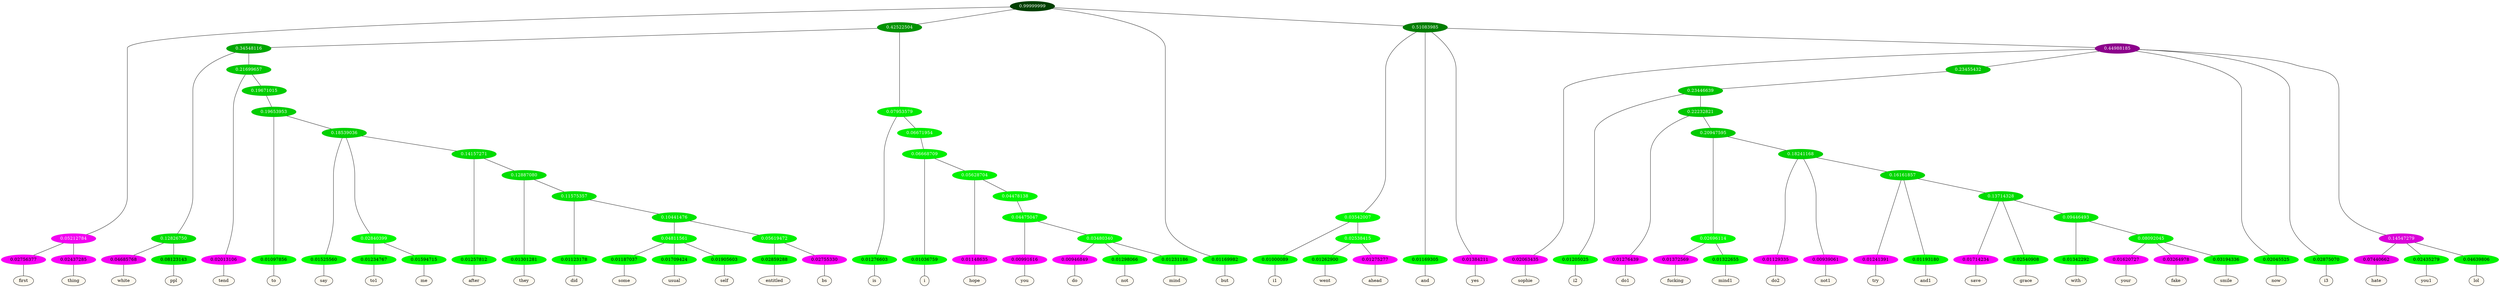 graph {
	node [format=png height=0.15 nodesep=0.001 ordering=out overlap=prism overlap_scaling=0.01 ranksep=0.001 ratio=0.2 style=filled width=0.15]
	{
		rank=same
		a_w_5 [label=first color=black fillcolor=floralwhite style="filled,solid"]
		a_w_6 [label=thing color=black fillcolor=floralwhite style="filled,solid"]
		a_w_24 [label=white color=black fillcolor=floralwhite style="filled,solid"]
		a_w_25 [label=ppl color=black fillcolor=floralwhite style="filled,solid"]
		a_w_26 [label=tend color=black fillcolor=floralwhite style="filled,solid"]
		a_w_40 [label=to color=black fillcolor=floralwhite style="filled,solid"]
		a_w_46 [label=say color=black fillcolor=floralwhite style="filled,solid"]
		a_w_52 [label=to1 color=black fillcolor=floralwhite style="filled,solid"]
		a_w_53 [label=me color=black fillcolor=floralwhite style="filled,solid"]
		a_w_54 [label=after color=black fillcolor=floralwhite style="filled,solid"]
		a_w_63 [label=they color=black fillcolor=floralwhite style="filled,solid"]
		a_w_71 [label=did color=black fillcolor=floralwhite style="filled,solid"]
		a_w_80 [label=some color=black fillcolor=floralwhite style="filled,solid"]
		a_w_81 [label=usual color=black fillcolor=floralwhite style="filled,solid"]
		a_w_82 [label=self color=black fillcolor=floralwhite style="filled,solid"]
		a_w_83 [label=entitled color=black fillcolor=floralwhite style="filled,solid"]
		a_w_84 [label=bs color=black fillcolor=floralwhite style="filled,solid"]
		a_w_15 [label=is color=black fillcolor=floralwhite style="filled,solid"]
		a_w_36 [label=i color=black fillcolor=floralwhite style="filled,solid"]
		a_w_42 [label=hope color=black fillcolor=floralwhite style="filled,solid"]
		a_w_56 [label=you color=black fillcolor=floralwhite style="filled,solid"]
		a_w_65 [label=do color=black fillcolor=floralwhite style="filled,solid"]
		a_w_66 [label=not color=black fillcolor=floralwhite style="filled,solid"]
		a_w_67 [label=mind color=black fillcolor=floralwhite style="filled,solid"]
		a_w_3 [label=but color=black fillcolor=floralwhite style="filled,solid"]
		a_w_17 [label=i1 color=black fillcolor=floralwhite style="filled,solid"]
		a_w_29 [label=went color=black fillcolor=floralwhite style="filled,solid"]
		a_w_30 [label=ahead color=black fillcolor=floralwhite style="filled,solid"]
		a_w_10 [label=and color=black fillcolor=floralwhite style="filled,solid"]
		a_w_11 [label=yes color=black fillcolor=floralwhite style="filled,solid"]
		a_w_19 [label=sophie color=black fillcolor=floralwhite style="filled,solid"]
		a_w_38 [label=i2 color=black fillcolor=floralwhite style="filled,solid"]
		a_w_44 [label=do1 color=black fillcolor=floralwhite style="filled,solid"]
		a_w_58 [label=fucking color=black fillcolor=floralwhite style="filled,solid"]
		a_w_59 [label=mind1 color=black fillcolor=floralwhite style="filled,solid"]
		a_w_60 [label=do2 color=black fillcolor=floralwhite style="filled,solid"]
		a_w_61 [label=not1 color=black fillcolor=floralwhite style="filled,solid"]
		a_w_68 [label=try color=black fillcolor=floralwhite style="filled,solid"]
		a_w_69 [label=and1 color=black fillcolor=floralwhite style="filled,solid"]
		a_w_73 [label=save color=black fillcolor=floralwhite style="filled,solid"]
		a_w_74 [label=grace color=black fillcolor=floralwhite style="filled,solid"]
		a_w_78 [label=with color=black fillcolor=floralwhite style="filled,solid"]
		a_w_85 [label=your color=black fillcolor=floralwhite style="filled,solid"]
		a_w_86 [label=fake color=black fillcolor=floralwhite style="filled,solid"]
		a_w_87 [label=smile color=black fillcolor=floralwhite style="filled,solid"]
		a_w_21 [label=now color=black fillcolor=floralwhite style="filled,solid"]
		a_w_22 [label=i3 color=black fillcolor=floralwhite style="filled,solid"]
		a_w_32 [label=hate color=black fillcolor=floralwhite style="filled,solid"]
		a_w_33 [label=you1 color=black fillcolor=floralwhite style="filled,solid"]
		a_w_34 [label=lol color=black fillcolor=floralwhite style="filled,solid"]
	}
	a_n_5 -- a_w_5
	a_n_6 -- a_w_6
	a_n_24 -- a_w_24
	a_n_25 -- a_w_25
	a_n_26 -- a_w_26
	a_n_40 -- a_w_40
	a_n_46 -- a_w_46
	a_n_52 -- a_w_52
	a_n_53 -- a_w_53
	a_n_54 -- a_w_54
	a_n_63 -- a_w_63
	a_n_71 -- a_w_71
	a_n_80 -- a_w_80
	a_n_81 -- a_w_81
	a_n_82 -- a_w_82
	a_n_83 -- a_w_83
	a_n_84 -- a_w_84
	a_n_15 -- a_w_15
	a_n_36 -- a_w_36
	a_n_42 -- a_w_42
	a_n_56 -- a_w_56
	a_n_65 -- a_w_65
	a_n_66 -- a_w_66
	a_n_67 -- a_w_67
	a_n_3 -- a_w_3
	a_n_17 -- a_w_17
	a_n_29 -- a_w_29
	a_n_30 -- a_w_30
	a_n_10 -- a_w_10
	a_n_11 -- a_w_11
	a_n_19 -- a_w_19
	a_n_38 -- a_w_38
	a_n_44 -- a_w_44
	a_n_58 -- a_w_58
	a_n_59 -- a_w_59
	a_n_60 -- a_w_60
	a_n_61 -- a_w_61
	a_n_68 -- a_w_68
	a_n_69 -- a_w_69
	a_n_73 -- a_w_73
	a_n_74 -- a_w_74
	a_n_78 -- a_w_78
	a_n_85 -- a_w_85
	a_n_86 -- a_w_86
	a_n_87 -- a_w_87
	a_n_21 -- a_w_21
	a_n_22 -- a_w_22
	a_n_32 -- a_w_32
	a_n_33 -- a_w_33
	a_n_34 -- a_w_34
	{
		rank=same
		a_n_5 [label=0.02756377 color="0.835 1.000 0.972" fontcolor=black]
		a_n_6 [label=0.02437285 color="0.835 1.000 0.976" fontcolor=black]
		a_n_24 [label=0.04685768 color="0.835 1.000 0.953" fontcolor=black]
		a_n_25 [label=0.08123143 color="0.334 1.000 0.919" fontcolor=black]
		a_n_26 [label=0.02013106 color="0.835 1.000 0.980" fontcolor=black]
		a_n_40 [label=0.01097856 color="0.334 1.000 0.989" fontcolor=black]
		a_n_46 [label=0.01525560 color="0.334 1.000 0.985" fontcolor=black]
		a_n_52 [label=0.01234767 color="0.334 1.000 0.988" fontcolor=black]
		a_n_53 [label=0.01594715 color="0.334 1.000 0.984" fontcolor=black]
		a_n_54 [label=0.01257812 color="0.334 1.000 0.987" fontcolor=black]
		a_n_63 [label=0.01301281 color="0.334 1.000 0.987" fontcolor=black]
		a_n_71 [label=0.01123178 color="0.334 1.000 0.989" fontcolor=black]
		a_n_80 [label=0.01187037 color="0.334 1.000 0.988" fontcolor=black]
		a_n_81 [label=0.01709424 color="0.334 1.000 0.983" fontcolor=black]
		a_n_82 [label=0.01905603 color="0.334 1.000 0.981" fontcolor=black]
		a_n_83 [label=0.02859288 color="0.334 1.000 0.971" fontcolor=black]
		a_n_84 [label=0.02755330 color="0.835 1.000 0.972" fontcolor=black]
		a_n_15 [label=0.01276603 color="0.334 1.000 0.987" fontcolor=black]
		a_n_36 [label=0.01036759 color="0.334 1.000 0.990" fontcolor=black]
		a_n_42 [label=0.01148635 color="0.835 1.000 0.989" fontcolor=black]
		a_n_56 [label=0.00991616 color="0.835 1.000 0.990" fontcolor=black]
		a_n_65 [label=0.00946849 color="0.835 1.000 0.991" fontcolor=black]
		a_n_66 [label=0.01298066 color="0.334 1.000 0.987" fontcolor=black]
		a_n_67 [label=0.01231186 color="0.334 1.000 0.988" fontcolor=black]
		a_n_3 [label=0.01169982 color="0.334 1.000 0.988" fontcolor=black]
		a_n_17 [label=0.01000089 color="0.334 1.000 0.990" fontcolor=black]
		a_n_29 [label=0.01262900 color="0.334 1.000 0.987" fontcolor=black]
		a_n_30 [label=0.01275277 color="0.835 1.000 0.987" fontcolor=black]
		a_n_10 [label=0.01169305 color="0.334 1.000 0.988" fontcolor=black]
		a_n_11 [label=0.01384211 color="0.835 1.000 0.986" fontcolor=black]
		a_n_19 [label=0.02063435 color="0.835 1.000 0.979" fontcolor=black]
		a_n_38 [label=0.01205025 color="0.334 1.000 0.988" fontcolor=black]
		a_n_44 [label=0.01276439 color="0.835 1.000 0.987" fontcolor=black]
		a_n_58 [label=0.01372569 color="0.835 1.000 0.986" fontcolor=black]
		a_n_59 [label=0.01322655 color="0.334 1.000 0.987" fontcolor=black]
		a_n_60 [label=0.01129335 color="0.835 1.000 0.989" fontcolor=black]
		a_n_61 [label=0.00939061 color="0.835 1.000 0.991" fontcolor=black]
		a_n_68 [label=0.01241391 color="0.835 1.000 0.988" fontcolor=black]
		a_n_69 [label=0.01193180 color="0.334 1.000 0.988" fontcolor=black]
		a_n_73 [label=0.01714234 color="0.835 1.000 0.983" fontcolor=black]
		a_n_74 [label=0.02540908 color="0.334 1.000 0.975" fontcolor=black]
		a_n_78 [label=0.01342292 color="0.334 1.000 0.987" fontcolor=black]
		a_n_85 [label=0.01620727 color="0.835 1.000 0.984" fontcolor=black]
		a_n_86 [label=0.03264978 color="0.835 1.000 0.967" fontcolor=black]
		a_n_87 [label=0.03194336 color="0.334 1.000 0.968" fontcolor=black]
		a_n_21 [label=0.02045525 color="0.334 1.000 0.980" fontcolor=black]
		a_n_22 [label=0.02875070 color="0.334 1.000 0.971" fontcolor=black]
		a_n_32 [label=0.07440662 color="0.835 1.000 0.926" fontcolor=black]
		a_n_33 [label=0.02435279 color="0.334 1.000 0.976" fontcolor=black]
		a_n_34 [label=0.04639806 color="0.334 1.000 0.954" fontcolor=black]
	}
	a_n_0 [label=0.99999999 color="0.334 1.000 0.250" fontcolor=grey99]
	a_n_1 [label=0.05212784 color="0.835 1.000 0.948" fontcolor=grey99]
	a_n_0 -- a_n_1
	a_n_2 [label=0.42522504 color="0.334 1.000 0.575" fontcolor=grey99]
	a_n_0 -- a_n_2
	a_n_0 -- a_n_3
	a_n_4 [label=0.51083985 color="0.334 1.000 0.489" fontcolor=grey99]
	a_n_0 -- a_n_4
	a_n_1 -- a_n_5
	a_n_1 -- a_n_6
	a_n_7 [label=0.34548116 color="0.334 1.000 0.655" fontcolor=grey99]
	a_n_2 -- a_n_7
	a_n_8 [label=0.07953579 color="0.334 1.000 0.920" fontcolor=grey99]
	a_n_2 -- a_n_8
	a_n_9 [label=0.03542007 color="0.334 1.000 0.965" fontcolor=grey99]
	a_n_4 -- a_n_9
	a_n_4 -- a_n_10
	a_n_4 -- a_n_11
	a_n_12 [label=0.44988185 color="0.835 1.000 0.550" fontcolor=grey99]
	a_n_4 -- a_n_12
	a_n_13 [label=0.12826750 color="0.334 1.000 0.872" fontcolor=grey99]
	a_n_7 -- a_n_13
	a_n_14 [label=0.21699657 color="0.334 1.000 0.783" fontcolor=grey99]
	a_n_7 -- a_n_14
	a_n_8 -- a_n_15
	a_n_16 [label=0.06671954 color="0.334 1.000 0.933" fontcolor=grey99]
	a_n_8 -- a_n_16
	a_n_9 -- a_n_17
	a_n_18 [label=0.02538415 color="0.334 1.000 0.975" fontcolor=grey99]
	a_n_9 -- a_n_18
	a_n_12 -- a_n_19
	a_n_20 [label=0.23455432 color="0.334 1.000 0.765" fontcolor=grey99]
	a_n_12 -- a_n_20
	a_n_12 -- a_n_21
	a_n_12 -- a_n_22
	a_n_23 [label=0.14547279 color="0.835 1.000 0.855" fontcolor=grey99]
	a_n_12 -- a_n_23
	a_n_13 -- a_n_24
	a_n_13 -- a_n_25
	a_n_14 -- a_n_26
	a_n_27 [label=0.19671015 color="0.334 1.000 0.803" fontcolor=grey99]
	a_n_14 -- a_n_27
	a_n_28 [label=0.06668709 color="0.334 1.000 0.933" fontcolor=grey99]
	a_n_16 -- a_n_28
	a_n_18 -- a_n_29
	a_n_18 -- a_n_30
	a_n_31 [label=0.23446639 color="0.334 1.000 0.766" fontcolor=grey99]
	a_n_20 -- a_n_31
	a_n_23 -- a_n_32
	a_n_23 -- a_n_33
	a_n_23 -- a_n_34
	a_n_35 [label=0.19653953 color="0.334 1.000 0.803" fontcolor=grey99]
	a_n_27 -- a_n_35
	a_n_28 -- a_n_36
	a_n_37 [label=0.05628704 color="0.334 1.000 0.944" fontcolor=grey99]
	a_n_28 -- a_n_37
	a_n_31 -- a_n_38
	a_n_39 [label=0.22232821 color="0.334 1.000 0.778" fontcolor=grey99]
	a_n_31 -- a_n_39
	a_n_35 -- a_n_40
	a_n_41 [label=0.18539036 color="0.334 1.000 0.815" fontcolor=grey99]
	a_n_35 -- a_n_41
	a_n_37 -- a_n_42
	a_n_43 [label=0.04478138 color="0.334 1.000 0.955" fontcolor=grey99]
	a_n_37 -- a_n_43
	a_n_39 -- a_n_44
	a_n_45 [label=0.20947595 color="0.334 1.000 0.791" fontcolor=grey99]
	a_n_39 -- a_n_45
	a_n_41 -- a_n_46
	a_n_47 [label=0.02840399 color="0.334 1.000 0.972" fontcolor=grey99]
	a_n_41 -- a_n_47
	a_n_48 [label=0.14157271 color="0.334 1.000 0.858" fontcolor=grey99]
	a_n_41 -- a_n_48
	a_n_49 [label=0.04475047 color="0.334 1.000 0.955" fontcolor=grey99]
	a_n_43 -- a_n_49
	a_n_50 [label=0.02696114 color="0.334 1.000 0.973" fontcolor=grey99]
	a_n_45 -- a_n_50
	a_n_51 [label=0.18241168 color="0.334 1.000 0.818" fontcolor=grey99]
	a_n_45 -- a_n_51
	a_n_47 -- a_n_52
	a_n_47 -- a_n_53
	a_n_48 -- a_n_54
	a_n_55 [label=0.12887080 color="0.334 1.000 0.871" fontcolor=grey99]
	a_n_48 -- a_n_55
	a_n_49 -- a_n_56
	a_n_57 [label=0.03480340 color="0.334 1.000 0.965" fontcolor=grey99]
	a_n_49 -- a_n_57
	a_n_50 -- a_n_58
	a_n_50 -- a_n_59
	a_n_51 -- a_n_60
	a_n_51 -- a_n_61
	a_n_62 [label=0.16161857 color="0.334 1.000 0.838" fontcolor=grey99]
	a_n_51 -- a_n_62
	a_n_55 -- a_n_63
	a_n_64 [label=0.11575357 color="0.334 1.000 0.884" fontcolor=grey99]
	a_n_55 -- a_n_64
	a_n_57 -- a_n_65
	a_n_57 -- a_n_66
	a_n_57 -- a_n_67
	a_n_62 -- a_n_68
	a_n_62 -- a_n_69
	a_n_70 [label=0.13714328 color="0.334 1.000 0.863" fontcolor=grey99]
	a_n_62 -- a_n_70
	a_n_64 -- a_n_71
	a_n_72 [label=0.10441476 color="0.334 1.000 0.896" fontcolor=grey99]
	a_n_64 -- a_n_72
	a_n_70 -- a_n_73
	a_n_70 -- a_n_74
	a_n_75 [label=0.09446493 color="0.334 1.000 0.906" fontcolor=grey99]
	a_n_70 -- a_n_75
	a_n_76 [label=0.04811561 color="0.334 1.000 0.952" fontcolor=grey99]
	a_n_72 -- a_n_76
	a_n_77 [label=0.05619472 color="0.334 1.000 0.944" fontcolor=grey99]
	a_n_72 -- a_n_77
	a_n_75 -- a_n_78
	a_n_79 [label=0.08092045 color="0.334 1.000 0.919" fontcolor=grey99]
	a_n_75 -- a_n_79
	a_n_76 -- a_n_80
	a_n_76 -- a_n_81
	a_n_76 -- a_n_82
	a_n_77 -- a_n_83
	a_n_77 -- a_n_84
	a_n_79 -- a_n_85
	a_n_79 -- a_n_86
	a_n_79 -- a_n_87
}
